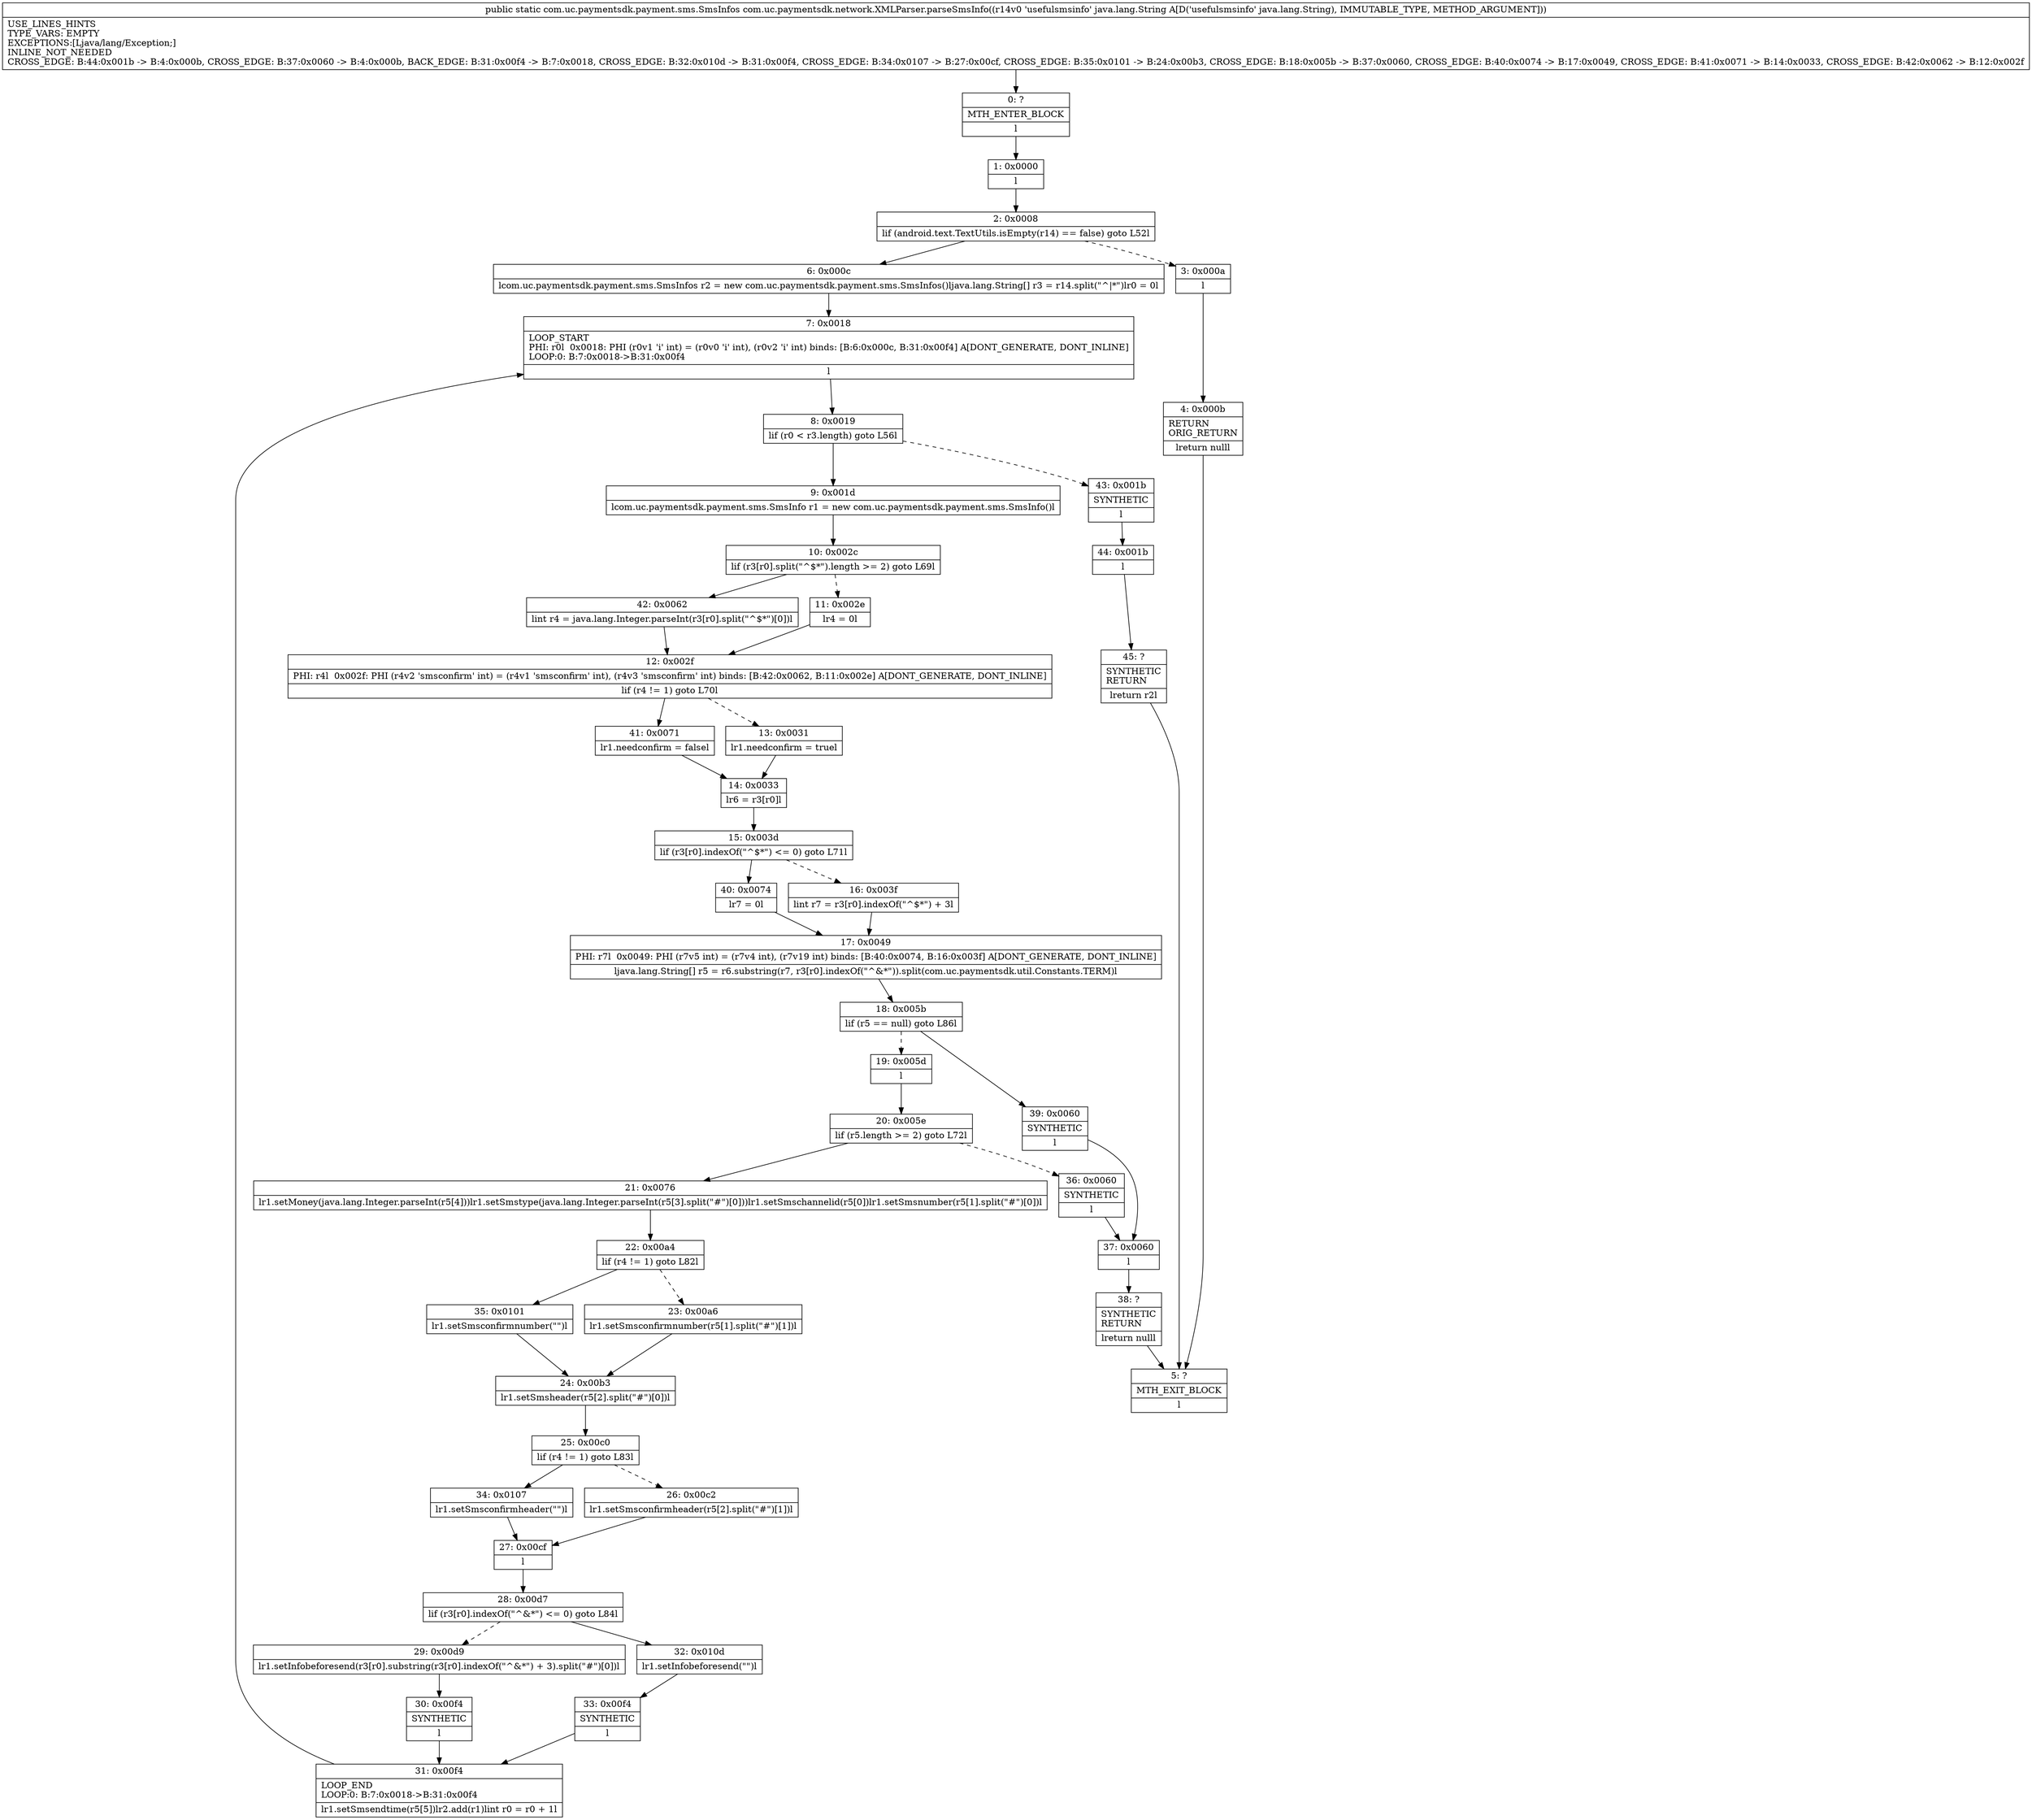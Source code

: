 digraph "CFG forcom.uc.paymentsdk.network.XMLParser.parseSmsInfo(Ljava\/lang\/String;)Lcom\/uc\/paymentsdk\/payment\/sms\/SmsInfos;" {
Node_0 [shape=record,label="{0\:\ ?|MTH_ENTER_BLOCK\l|l}"];
Node_1 [shape=record,label="{1\:\ 0x0000|l}"];
Node_2 [shape=record,label="{2\:\ 0x0008|lif (android.text.TextUtils.isEmpty(r14) == false) goto L52l}"];
Node_3 [shape=record,label="{3\:\ 0x000a|l}"];
Node_4 [shape=record,label="{4\:\ 0x000b|RETURN\lORIG_RETURN\l|lreturn nulll}"];
Node_5 [shape=record,label="{5\:\ ?|MTH_EXIT_BLOCK\l|l}"];
Node_6 [shape=record,label="{6\:\ 0x000c|lcom.uc.paymentsdk.payment.sms.SmsInfos r2 = new com.uc.paymentsdk.payment.sms.SmsInfos()ljava.lang.String[] r3 = r14.split(\"^\|*\")lr0 = 0l}"];
Node_7 [shape=record,label="{7\:\ 0x0018|LOOP_START\lPHI: r0l  0x0018: PHI (r0v1 'i' int) = (r0v0 'i' int), (r0v2 'i' int) binds: [B:6:0x000c, B:31:0x00f4] A[DONT_GENERATE, DONT_INLINE]\lLOOP:0: B:7:0x0018\-\>B:31:0x00f4\l|l}"];
Node_8 [shape=record,label="{8\:\ 0x0019|lif (r0 \< r3.length) goto L56l}"];
Node_9 [shape=record,label="{9\:\ 0x001d|lcom.uc.paymentsdk.payment.sms.SmsInfo r1 = new com.uc.paymentsdk.payment.sms.SmsInfo()l}"];
Node_10 [shape=record,label="{10\:\ 0x002c|lif (r3[r0].split(\"^$*\").length \>= 2) goto L69l}"];
Node_11 [shape=record,label="{11\:\ 0x002e|lr4 = 0l}"];
Node_12 [shape=record,label="{12\:\ 0x002f|PHI: r4l  0x002f: PHI (r4v2 'smsconfirm' int) = (r4v1 'smsconfirm' int), (r4v3 'smsconfirm' int) binds: [B:42:0x0062, B:11:0x002e] A[DONT_GENERATE, DONT_INLINE]\l|lif (r4 != 1) goto L70l}"];
Node_13 [shape=record,label="{13\:\ 0x0031|lr1.needconfirm = truel}"];
Node_14 [shape=record,label="{14\:\ 0x0033|lr6 = r3[r0]l}"];
Node_15 [shape=record,label="{15\:\ 0x003d|lif (r3[r0].indexOf(\"^$*\") \<= 0) goto L71l}"];
Node_16 [shape=record,label="{16\:\ 0x003f|lint r7 = r3[r0].indexOf(\"^$*\") + 3l}"];
Node_17 [shape=record,label="{17\:\ 0x0049|PHI: r7l  0x0049: PHI (r7v5 int) = (r7v4 int), (r7v19 int) binds: [B:40:0x0074, B:16:0x003f] A[DONT_GENERATE, DONT_INLINE]\l|ljava.lang.String[] r5 = r6.substring(r7, r3[r0].indexOf(\"^&*\")).split(com.uc.paymentsdk.util.Constants.TERM)l}"];
Node_18 [shape=record,label="{18\:\ 0x005b|lif (r5 == null) goto L86l}"];
Node_19 [shape=record,label="{19\:\ 0x005d|l}"];
Node_20 [shape=record,label="{20\:\ 0x005e|lif (r5.length \>= 2) goto L72l}"];
Node_21 [shape=record,label="{21\:\ 0x0076|lr1.setMoney(java.lang.Integer.parseInt(r5[4]))lr1.setSmstype(java.lang.Integer.parseInt(r5[3].split(\"#\")[0]))lr1.setSmschannelid(r5[0])lr1.setSmsnumber(r5[1].split(\"#\")[0])l}"];
Node_22 [shape=record,label="{22\:\ 0x00a4|lif (r4 != 1) goto L82l}"];
Node_23 [shape=record,label="{23\:\ 0x00a6|lr1.setSmsconfirmnumber(r5[1].split(\"#\")[1])l}"];
Node_24 [shape=record,label="{24\:\ 0x00b3|lr1.setSmsheader(r5[2].split(\"#\")[0])l}"];
Node_25 [shape=record,label="{25\:\ 0x00c0|lif (r4 != 1) goto L83l}"];
Node_26 [shape=record,label="{26\:\ 0x00c2|lr1.setSmsconfirmheader(r5[2].split(\"#\")[1])l}"];
Node_27 [shape=record,label="{27\:\ 0x00cf|l}"];
Node_28 [shape=record,label="{28\:\ 0x00d7|lif (r3[r0].indexOf(\"^&*\") \<= 0) goto L84l}"];
Node_29 [shape=record,label="{29\:\ 0x00d9|lr1.setInfobeforesend(r3[r0].substring(r3[r0].indexOf(\"^&*\") + 3).split(\"#\")[0])l}"];
Node_30 [shape=record,label="{30\:\ 0x00f4|SYNTHETIC\l|l}"];
Node_31 [shape=record,label="{31\:\ 0x00f4|LOOP_END\lLOOP:0: B:7:0x0018\-\>B:31:0x00f4\l|lr1.setSmsendtime(r5[5])lr2.add(r1)lint r0 = r0 + 1l}"];
Node_32 [shape=record,label="{32\:\ 0x010d|lr1.setInfobeforesend(\"\")l}"];
Node_33 [shape=record,label="{33\:\ 0x00f4|SYNTHETIC\l|l}"];
Node_34 [shape=record,label="{34\:\ 0x0107|lr1.setSmsconfirmheader(\"\")l}"];
Node_35 [shape=record,label="{35\:\ 0x0101|lr1.setSmsconfirmnumber(\"\")l}"];
Node_36 [shape=record,label="{36\:\ 0x0060|SYNTHETIC\l|l}"];
Node_37 [shape=record,label="{37\:\ 0x0060|l}"];
Node_38 [shape=record,label="{38\:\ ?|SYNTHETIC\lRETURN\l|lreturn nulll}"];
Node_39 [shape=record,label="{39\:\ 0x0060|SYNTHETIC\l|l}"];
Node_40 [shape=record,label="{40\:\ 0x0074|lr7 = 0l}"];
Node_41 [shape=record,label="{41\:\ 0x0071|lr1.needconfirm = falsel}"];
Node_42 [shape=record,label="{42\:\ 0x0062|lint r4 = java.lang.Integer.parseInt(r3[r0].split(\"^$*\")[0])l}"];
Node_43 [shape=record,label="{43\:\ 0x001b|SYNTHETIC\l|l}"];
Node_44 [shape=record,label="{44\:\ 0x001b|l}"];
Node_45 [shape=record,label="{45\:\ ?|SYNTHETIC\lRETURN\l|lreturn r2l}"];
MethodNode[shape=record,label="{public static com.uc.paymentsdk.payment.sms.SmsInfos com.uc.paymentsdk.network.XMLParser.parseSmsInfo((r14v0 'usefulsmsinfo' java.lang.String A[D('usefulsmsinfo' java.lang.String), IMMUTABLE_TYPE, METHOD_ARGUMENT]))  | USE_LINES_HINTS\lTYPE_VARS: EMPTY\lEXCEPTIONS:[Ljava\/lang\/Exception;]\lINLINE_NOT_NEEDED\lCROSS_EDGE: B:44:0x001b \-\> B:4:0x000b, CROSS_EDGE: B:37:0x0060 \-\> B:4:0x000b, BACK_EDGE: B:31:0x00f4 \-\> B:7:0x0018, CROSS_EDGE: B:32:0x010d \-\> B:31:0x00f4, CROSS_EDGE: B:34:0x0107 \-\> B:27:0x00cf, CROSS_EDGE: B:35:0x0101 \-\> B:24:0x00b3, CROSS_EDGE: B:18:0x005b \-\> B:37:0x0060, CROSS_EDGE: B:40:0x0074 \-\> B:17:0x0049, CROSS_EDGE: B:41:0x0071 \-\> B:14:0x0033, CROSS_EDGE: B:42:0x0062 \-\> B:12:0x002f\l}"];
MethodNode -> Node_0;
Node_0 -> Node_1;
Node_1 -> Node_2;
Node_2 -> Node_3[style=dashed];
Node_2 -> Node_6;
Node_3 -> Node_4;
Node_4 -> Node_5;
Node_6 -> Node_7;
Node_7 -> Node_8;
Node_8 -> Node_9;
Node_8 -> Node_43[style=dashed];
Node_9 -> Node_10;
Node_10 -> Node_11[style=dashed];
Node_10 -> Node_42;
Node_11 -> Node_12;
Node_12 -> Node_13[style=dashed];
Node_12 -> Node_41;
Node_13 -> Node_14;
Node_14 -> Node_15;
Node_15 -> Node_16[style=dashed];
Node_15 -> Node_40;
Node_16 -> Node_17;
Node_17 -> Node_18;
Node_18 -> Node_19[style=dashed];
Node_18 -> Node_39;
Node_19 -> Node_20;
Node_20 -> Node_21;
Node_20 -> Node_36[style=dashed];
Node_21 -> Node_22;
Node_22 -> Node_23[style=dashed];
Node_22 -> Node_35;
Node_23 -> Node_24;
Node_24 -> Node_25;
Node_25 -> Node_26[style=dashed];
Node_25 -> Node_34;
Node_26 -> Node_27;
Node_27 -> Node_28;
Node_28 -> Node_29[style=dashed];
Node_28 -> Node_32;
Node_29 -> Node_30;
Node_30 -> Node_31;
Node_31 -> Node_7;
Node_32 -> Node_33;
Node_33 -> Node_31;
Node_34 -> Node_27;
Node_35 -> Node_24;
Node_36 -> Node_37;
Node_37 -> Node_38;
Node_38 -> Node_5;
Node_39 -> Node_37;
Node_40 -> Node_17;
Node_41 -> Node_14;
Node_42 -> Node_12;
Node_43 -> Node_44;
Node_44 -> Node_45;
Node_45 -> Node_5;
}

